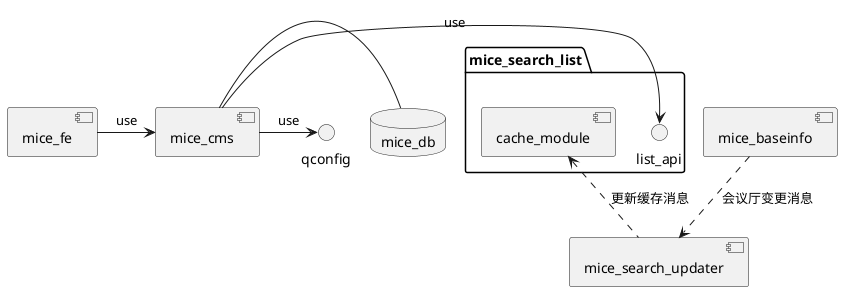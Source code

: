 @startuml

package mice_search_list {
    component cache_module
    interface list_api
}

component mice_search_updater
component mice_baseinfo
component mice_cms
component mice_fe
database mice_db
interface qconfig

mice_baseinfo ..> mice_search_updater : 会议厅变更消息
cache_module  <.. mice_search_updater: 更新缓存消息

mice_cms -> list_api : use
mice_cms - mice_db
mice_cms -> qconfig : use
mice_fe -> mice_cms : use

@enduml